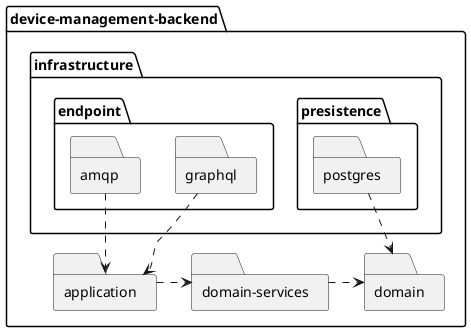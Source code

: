 @startuml device-management-backend

folder "device-management-backend" {
    folder "application" as APP
    folder "domain" as DOM
    folder "domain-services" as DOM_SERV
    folder "infrastructure" as INFRA {
        folder "presistence" as PERSIST {
            folder "postgres" as POSTG
        }
        folder "endpoint" as ENDPOINT {
            folder "graphql" as GRAPH
            folder "amqp" as AMQP
        }
    }

    AMQP ..> APP
    POSTG ..> DOM
    GRAPH ..> APP
    APP .> DOM_SERV
    DOM_SERV .> DOM
}

@enduml
